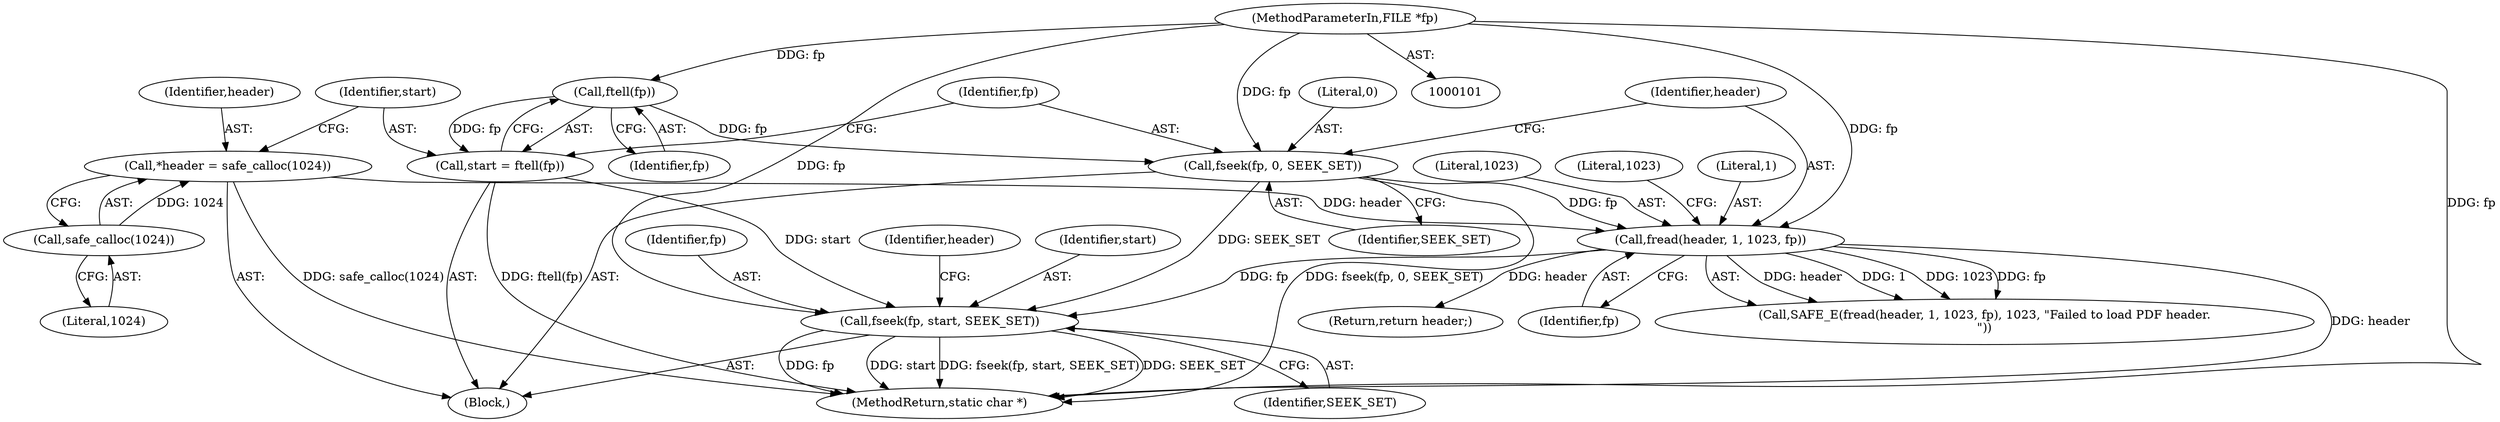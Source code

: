 digraph "0_pdfresurrect_0c4120fffa3dffe97b95c486a120eded82afe8a6_2@pointer" {
"1000126" [label="(Call,fseek(fp, start, SEEK_SET))"];
"1000119" [label="(Call,fread(header, 1, 1023, fp))"];
"1000105" [label="(Call,*header = safe_calloc(1024))"];
"1000107" [label="(Call,safe_calloc(1024))"];
"1000114" [label="(Call,fseek(fp, 0, SEEK_SET))"];
"1000112" [label="(Call,ftell(fp))"];
"1000102" [label="(MethodParameterIn,FILE *fp)"];
"1000110" [label="(Call,start = ftell(fp))"];
"1000118" [label="(Call,SAFE_E(fread(header, 1, 1023, fp), 1023, \"Failed to load PDF header.\n\"))"];
"1000130" [label="(Return,return header;)"];
"1000129" [label="(Identifier,SEEK_SET)"];
"1000111" [label="(Identifier,start)"];
"1000113" [label="(Identifier,fp)"];
"1000119" [label="(Call,fread(header, 1, 1023, fp))"];
"1000114" [label="(Call,fseek(fp, 0, SEEK_SET))"];
"1000106" [label="(Identifier,header)"];
"1000105" [label="(Call,*header = safe_calloc(1024))"];
"1000132" [label="(MethodReturn,static char *)"];
"1000120" [label="(Identifier,header)"];
"1000103" [label="(Block,)"];
"1000122" [label="(Literal,1023)"];
"1000115" [label="(Identifier,fp)"];
"1000102" [label="(MethodParameterIn,FILE *fp)"];
"1000126" [label="(Call,fseek(fp, start, SEEK_SET))"];
"1000117" [label="(Identifier,SEEK_SET)"];
"1000110" [label="(Call,start = ftell(fp))"];
"1000123" [label="(Identifier,fp)"];
"1000128" [label="(Identifier,start)"];
"1000124" [label="(Literal,1023)"];
"1000116" [label="(Literal,0)"];
"1000107" [label="(Call,safe_calloc(1024))"];
"1000127" [label="(Identifier,fp)"];
"1000131" [label="(Identifier,header)"];
"1000112" [label="(Call,ftell(fp))"];
"1000121" [label="(Literal,1)"];
"1000108" [label="(Literal,1024)"];
"1000126" -> "1000103"  [label="AST: "];
"1000126" -> "1000129"  [label="CFG: "];
"1000127" -> "1000126"  [label="AST: "];
"1000128" -> "1000126"  [label="AST: "];
"1000129" -> "1000126"  [label="AST: "];
"1000131" -> "1000126"  [label="CFG: "];
"1000126" -> "1000132"  [label="DDG: fseek(fp, start, SEEK_SET)"];
"1000126" -> "1000132"  [label="DDG: SEEK_SET"];
"1000126" -> "1000132"  [label="DDG: fp"];
"1000126" -> "1000132"  [label="DDG: start"];
"1000119" -> "1000126"  [label="DDG: fp"];
"1000102" -> "1000126"  [label="DDG: fp"];
"1000110" -> "1000126"  [label="DDG: start"];
"1000114" -> "1000126"  [label="DDG: SEEK_SET"];
"1000119" -> "1000118"  [label="AST: "];
"1000119" -> "1000123"  [label="CFG: "];
"1000120" -> "1000119"  [label="AST: "];
"1000121" -> "1000119"  [label="AST: "];
"1000122" -> "1000119"  [label="AST: "];
"1000123" -> "1000119"  [label="AST: "];
"1000124" -> "1000119"  [label="CFG: "];
"1000119" -> "1000132"  [label="DDG: header"];
"1000119" -> "1000118"  [label="DDG: header"];
"1000119" -> "1000118"  [label="DDG: 1"];
"1000119" -> "1000118"  [label="DDG: 1023"];
"1000119" -> "1000118"  [label="DDG: fp"];
"1000105" -> "1000119"  [label="DDG: header"];
"1000114" -> "1000119"  [label="DDG: fp"];
"1000102" -> "1000119"  [label="DDG: fp"];
"1000119" -> "1000130"  [label="DDG: header"];
"1000105" -> "1000103"  [label="AST: "];
"1000105" -> "1000107"  [label="CFG: "];
"1000106" -> "1000105"  [label="AST: "];
"1000107" -> "1000105"  [label="AST: "];
"1000111" -> "1000105"  [label="CFG: "];
"1000105" -> "1000132"  [label="DDG: safe_calloc(1024)"];
"1000107" -> "1000105"  [label="DDG: 1024"];
"1000107" -> "1000108"  [label="CFG: "];
"1000108" -> "1000107"  [label="AST: "];
"1000114" -> "1000103"  [label="AST: "];
"1000114" -> "1000117"  [label="CFG: "];
"1000115" -> "1000114"  [label="AST: "];
"1000116" -> "1000114"  [label="AST: "];
"1000117" -> "1000114"  [label="AST: "];
"1000120" -> "1000114"  [label="CFG: "];
"1000114" -> "1000132"  [label="DDG: fseek(fp, 0, SEEK_SET)"];
"1000112" -> "1000114"  [label="DDG: fp"];
"1000102" -> "1000114"  [label="DDG: fp"];
"1000112" -> "1000110"  [label="AST: "];
"1000112" -> "1000113"  [label="CFG: "];
"1000113" -> "1000112"  [label="AST: "];
"1000110" -> "1000112"  [label="CFG: "];
"1000112" -> "1000110"  [label="DDG: fp"];
"1000102" -> "1000112"  [label="DDG: fp"];
"1000102" -> "1000101"  [label="AST: "];
"1000102" -> "1000132"  [label="DDG: fp"];
"1000110" -> "1000103"  [label="AST: "];
"1000111" -> "1000110"  [label="AST: "];
"1000115" -> "1000110"  [label="CFG: "];
"1000110" -> "1000132"  [label="DDG: ftell(fp)"];
}
